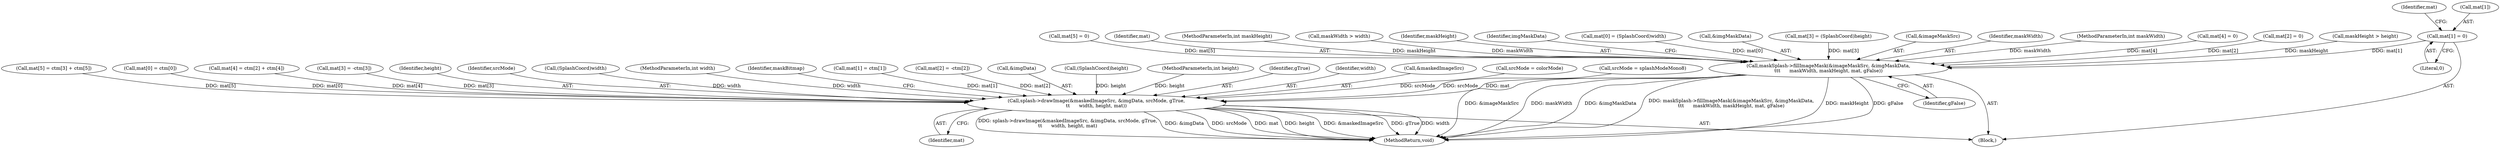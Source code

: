 digraph "0_poppler_7b2d314a61fd0e12f47c62996cb49ec0d1ba747a_11@array" {
"1000184" [label="(Call,mat[1] = 0)"];
"1000264" [label="(Call,maskSplash->fillImageMask(&imageMaskSrc, &imgMaskData,\n\t\t\t      maskWidth, maskHeight, mat, gFalse))"];
"1000683" [label="(Call,splash->drawImage(&maskedImageSrc, &imgData, srcMode, gTrue,\n\t\t      width, height, mat))"];
"1000177" [label="(Call,mat[0] = (SplashCoord)width)"];
"1000267" [label="(Call,&imgMaskData)"];
"1000194" [label="(Call,mat[3] = (SplashCoord)height)"];
"1000694" [label="(Identifier,maskBitmap)"];
"1000289" [label="(Call,mat[1] = ctm[1])"];
"1000265" [label="(Call,&imageMaskSrc)"];
"1000703" [label="(MethodReturn,void)"];
"1000184" [label="(Call,mat[1] = 0)"];
"1000264" [label="(Call,maskSplash->fillImageMask(&imageMaskSrc, &imgMaskData,\n\t\t\t      maskWidth, maskHeight, mat, gFalse))"];
"1000296" [label="(Call,mat[2] = -ctm[2])"];
"1000191" [label="(Identifier,mat)"];
"1000686" [label="(Call,&imgData)"];
"1000198" [label="(Call,(SplashCoord)height)"];
"1000105" [label="(MethodParameterIn,int height)"];
"1000269" [label="(Identifier,maskWidth)"];
"1000272" [label="(Identifier,gFalse)"];
"1000108" [label="(MethodParameterIn,int maskWidth)"];
"1000689" [label="(Identifier,gTrue)"];
"1000690" [label="(Identifier,width)"];
"1000684" [label="(Call,&maskedImageSrc)"];
"1000201" [label="(Call,mat[4] = 0)"];
"1000680" [label="(Call,srcMode = colorMode)"];
"1000189" [label="(Call,mat[2] = 0)"];
"1000176" [label="(Block,)"];
"1000675" [label="(Call,srcMode = splashModeMono8)"];
"1000692" [label="(Identifier,mat)"];
"1000135" [label="(Call,maskHeight > height)"];
"1000323" [label="(Call,mat[5] = ctm[3] + ctm[5])"];
"1000282" [label="(Call,mat[0] = ctm[0])"];
"1000206" [label="(Call,mat[5] = 0)"];
"1000271" [label="(Identifier,mat)"];
"1000312" [label="(Call,mat[4] = ctm[2] + ctm[4])"];
"1000109" [label="(MethodParameterIn,int maskHeight)"];
"1000132" [label="(Call,maskWidth > width)"];
"1000304" [label="(Call,mat[3] = -ctm[3])"];
"1000691" [label="(Identifier,height)"];
"1000188" [label="(Literal,0)"];
"1000683" [label="(Call,splash->drawImage(&maskedImageSrc, &imgData, srcMode, gTrue,\n\t\t      width, height, mat))"];
"1000688" [label="(Identifier,srcMode)"];
"1000181" [label="(Call,(SplashCoord)width)"];
"1000270" [label="(Identifier,maskHeight)"];
"1000104" [label="(MethodParameterIn,int width)"];
"1000185" [label="(Call,mat[1])"];
"1000274" [label="(Identifier,imgMaskData)"];
"1000184" -> "1000176"  [label="AST: "];
"1000184" -> "1000188"  [label="CFG: "];
"1000185" -> "1000184"  [label="AST: "];
"1000188" -> "1000184"  [label="AST: "];
"1000191" -> "1000184"  [label="CFG: "];
"1000184" -> "1000264"  [label="DDG: mat[1]"];
"1000264" -> "1000176"  [label="AST: "];
"1000264" -> "1000272"  [label="CFG: "];
"1000265" -> "1000264"  [label="AST: "];
"1000267" -> "1000264"  [label="AST: "];
"1000269" -> "1000264"  [label="AST: "];
"1000270" -> "1000264"  [label="AST: "];
"1000271" -> "1000264"  [label="AST: "];
"1000272" -> "1000264"  [label="AST: "];
"1000274" -> "1000264"  [label="CFG: "];
"1000264" -> "1000703"  [label="DDG: &imageMaskSrc"];
"1000264" -> "1000703"  [label="DDG: maskWidth"];
"1000264" -> "1000703"  [label="DDG: &imgMaskData"];
"1000264" -> "1000703"  [label="DDG: maskSplash->fillImageMask(&imageMaskSrc, &imgMaskData,\n\t\t\t      maskWidth, maskHeight, mat, gFalse)"];
"1000264" -> "1000703"  [label="DDG: maskHeight"];
"1000264" -> "1000703"  [label="DDG: gFalse"];
"1000108" -> "1000264"  [label="DDG: maskWidth"];
"1000132" -> "1000264"  [label="DDG: maskWidth"];
"1000109" -> "1000264"  [label="DDG: maskHeight"];
"1000135" -> "1000264"  [label="DDG: maskHeight"];
"1000177" -> "1000264"  [label="DDG: mat[0]"];
"1000189" -> "1000264"  [label="DDG: mat[2]"];
"1000194" -> "1000264"  [label="DDG: mat[3]"];
"1000206" -> "1000264"  [label="DDG: mat[5]"];
"1000201" -> "1000264"  [label="DDG: mat[4]"];
"1000264" -> "1000683"  [label="DDG: mat"];
"1000683" -> "1000176"  [label="AST: "];
"1000683" -> "1000692"  [label="CFG: "];
"1000684" -> "1000683"  [label="AST: "];
"1000686" -> "1000683"  [label="AST: "];
"1000688" -> "1000683"  [label="AST: "];
"1000689" -> "1000683"  [label="AST: "];
"1000690" -> "1000683"  [label="AST: "];
"1000691" -> "1000683"  [label="AST: "];
"1000692" -> "1000683"  [label="AST: "];
"1000694" -> "1000683"  [label="CFG: "];
"1000683" -> "1000703"  [label="DDG: &maskedImageSrc"];
"1000683" -> "1000703"  [label="DDG: gTrue"];
"1000683" -> "1000703"  [label="DDG: width"];
"1000683" -> "1000703"  [label="DDG: splash->drawImage(&maskedImageSrc, &imgData, srcMode, gTrue,\n\t\t      width, height, mat)"];
"1000683" -> "1000703"  [label="DDG: &imgData"];
"1000683" -> "1000703"  [label="DDG: srcMode"];
"1000683" -> "1000703"  [label="DDG: mat"];
"1000683" -> "1000703"  [label="DDG: height"];
"1000680" -> "1000683"  [label="DDG: srcMode"];
"1000675" -> "1000683"  [label="DDG: srcMode"];
"1000104" -> "1000683"  [label="DDG: width"];
"1000181" -> "1000683"  [label="DDG: width"];
"1000105" -> "1000683"  [label="DDG: height"];
"1000198" -> "1000683"  [label="DDG: height"];
"1000289" -> "1000683"  [label="DDG: mat[1]"];
"1000312" -> "1000683"  [label="DDG: mat[4]"];
"1000304" -> "1000683"  [label="DDG: mat[3]"];
"1000296" -> "1000683"  [label="DDG: mat[2]"];
"1000323" -> "1000683"  [label="DDG: mat[5]"];
"1000282" -> "1000683"  [label="DDG: mat[0]"];
}
